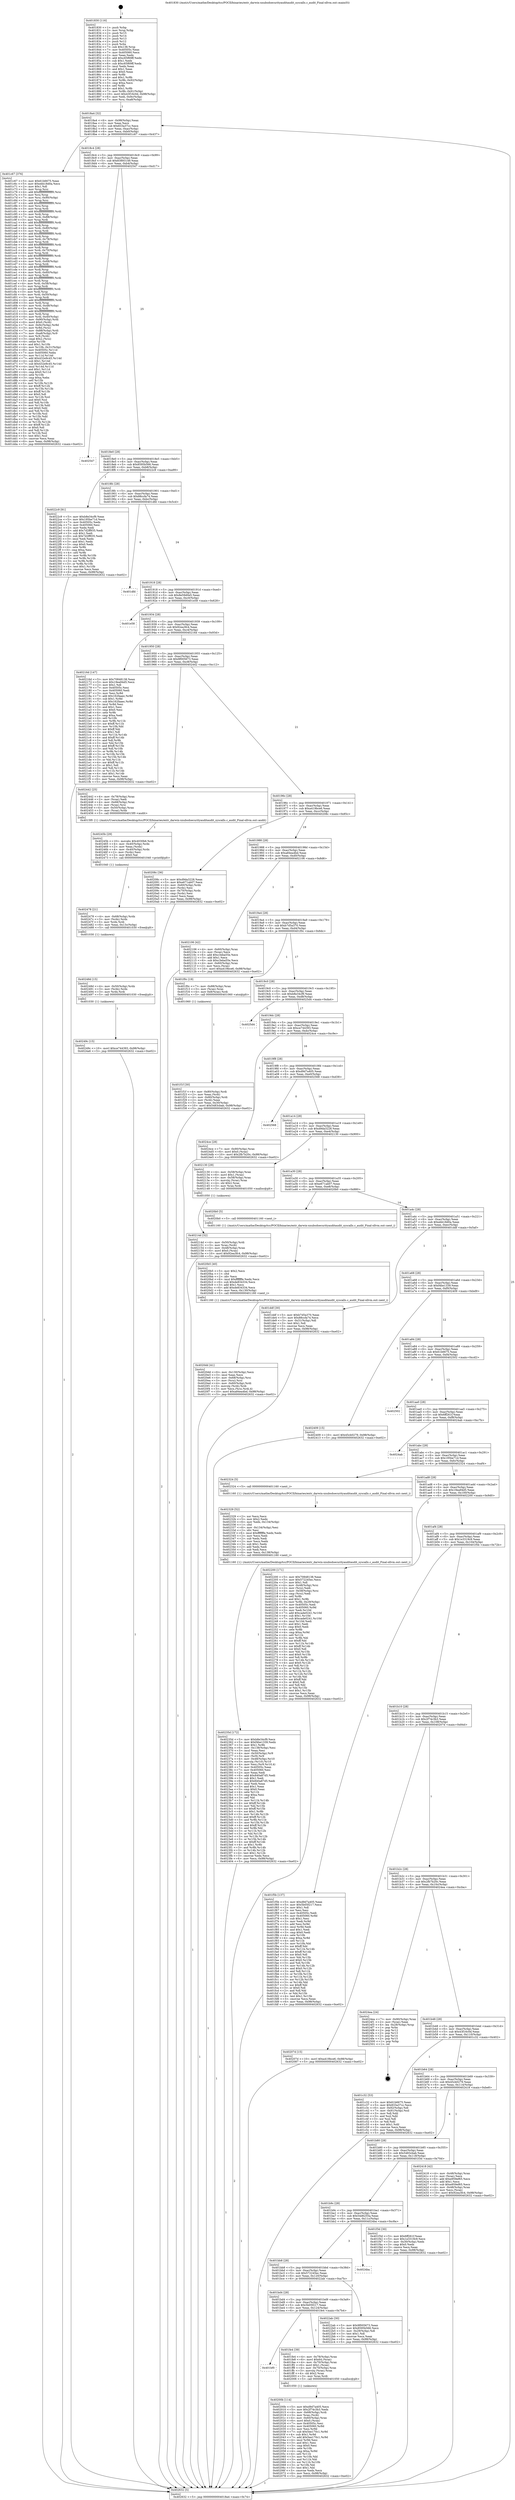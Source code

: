 digraph "0x401830" {
  label = "0x401830 (/mnt/c/Users/mathe/Desktop/tcc/POCII/binaries/extr_darwin-xnubsdsecurityauditaudit_syscalls.c_audit_Final-ollvm.out::main(0))"
  labelloc = "t"
  node[shape=record]

  Entry [label="",width=0.3,height=0.3,shape=circle,fillcolor=black,style=filled]
  "0x4018a4" [label="{
     0x4018a4 [32]\l
     | [instrs]\l
     &nbsp;&nbsp;0x4018a4 \<+6\>: mov -0x98(%rbp),%eax\l
     &nbsp;&nbsp;0x4018aa \<+2\>: mov %eax,%ecx\l
     &nbsp;&nbsp;0x4018ac \<+6\>: sub $0x833a37cc,%ecx\l
     &nbsp;&nbsp;0x4018b2 \<+6\>: mov %eax,-0xac(%rbp)\l
     &nbsp;&nbsp;0x4018b8 \<+6\>: mov %ecx,-0xb0(%rbp)\l
     &nbsp;&nbsp;0x4018be \<+6\>: je 0000000000401c67 \<main+0x437\>\l
  }"]
  "0x401c67" [label="{
     0x401c67 [376]\l
     | [instrs]\l
     &nbsp;&nbsp;0x401c67 \<+5\>: mov $0x61b6675,%eax\l
     &nbsp;&nbsp;0x401c6c \<+5\>: mov $0xebb18d0a,%ecx\l
     &nbsp;&nbsp;0x401c71 \<+2\>: mov $0x1,%dl\l
     &nbsp;&nbsp;0x401c73 \<+3\>: mov %rsp,%rsi\l
     &nbsp;&nbsp;0x401c76 \<+4\>: add $0xfffffffffffffff0,%rsi\l
     &nbsp;&nbsp;0x401c7a \<+3\>: mov %rsi,%rsp\l
     &nbsp;&nbsp;0x401c7d \<+7\>: mov %rsi,-0x90(%rbp)\l
     &nbsp;&nbsp;0x401c84 \<+3\>: mov %rsp,%rsi\l
     &nbsp;&nbsp;0x401c87 \<+4\>: add $0xfffffffffffffff0,%rsi\l
     &nbsp;&nbsp;0x401c8b \<+3\>: mov %rsi,%rsp\l
     &nbsp;&nbsp;0x401c8e \<+3\>: mov %rsp,%rdi\l
     &nbsp;&nbsp;0x401c91 \<+4\>: add $0xfffffffffffffff0,%rdi\l
     &nbsp;&nbsp;0x401c95 \<+3\>: mov %rdi,%rsp\l
     &nbsp;&nbsp;0x401c98 \<+7\>: mov %rdi,-0x88(%rbp)\l
     &nbsp;&nbsp;0x401c9f \<+3\>: mov %rsp,%rdi\l
     &nbsp;&nbsp;0x401ca2 \<+4\>: add $0xfffffffffffffff0,%rdi\l
     &nbsp;&nbsp;0x401ca6 \<+3\>: mov %rdi,%rsp\l
     &nbsp;&nbsp;0x401ca9 \<+4\>: mov %rdi,-0x80(%rbp)\l
     &nbsp;&nbsp;0x401cad \<+3\>: mov %rsp,%rdi\l
     &nbsp;&nbsp;0x401cb0 \<+4\>: add $0xfffffffffffffff0,%rdi\l
     &nbsp;&nbsp;0x401cb4 \<+3\>: mov %rdi,%rsp\l
     &nbsp;&nbsp;0x401cb7 \<+4\>: mov %rdi,-0x78(%rbp)\l
     &nbsp;&nbsp;0x401cbb \<+3\>: mov %rsp,%rdi\l
     &nbsp;&nbsp;0x401cbe \<+4\>: add $0xfffffffffffffff0,%rdi\l
     &nbsp;&nbsp;0x401cc2 \<+3\>: mov %rdi,%rsp\l
     &nbsp;&nbsp;0x401cc5 \<+4\>: mov %rdi,-0x70(%rbp)\l
     &nbsp;&nbsp;0x401cc9 \<+3\>: mov %rsp,%rdi\l
     &nbsp;&nbsp;0x401ccc \<+4\>: add $0xfffffffffffffff0,%rdi\l
     &nbsp;&nbsp;0x401cd0 \<+3\>: mov %rdi,%rsp\l
     &nbsp;&nbsp;0x401cd3 \<+4\>: mov %rdi,-0x68(%rbp)\l
     &nbsp;&nbsp;0x401cd7 \<+3\>: mov %rsp,%rdi\l
     &nbsp;&nbsp;0x401cda \<+4\>: add $0xfffffffffffffff0,%rdi\l
     &nbsp;&nbsp;0x401cde \<+3\>: mov %rdi,%rsp\l
     &nbsp;&nbsp;0x401ce1 \<+4\>: mov %rdi,-0x60(%rbp)\l
     &nbsp;&nbsp;0x401ce5 \<+3\>: mov %rsp,%rdi\l
     &nbsp;&nbsp;0x401ce8 \<+4\>: add $0xfffffffffffffff0,%rdi\l
     &nbsp;&nbsp;0x401cec \<+3\>: mov %rdi,%rsp\l
     &nbsp;&nbsp;0x401cef \<+4\>: mov %rdi,-0x58(%rbp)\l
     &nbsp;&nbsp;0x401cf3 \<+3\>: mov %rsp,%rdi\l
     &nbsp;&nbsp;0x401cf6 \<+4\>: add $0xfffffffffffffff0,%rdi\l
     &nbsp;&nbsp;0x401cfa \<+3\>: mov %rdi,%rsp\l
     &nbsp;&nbsp;0x401cfd \<+4\>: mov %rdi,-0x50(%rbp)\l
     &nbsp;&nbsp;0x401d01 \<+3\>: mov %rsp,%rdi\l
     &nbsp;&nbsp;0x401d04 \<+4\>: add $0xfffffffffffffff0,%rdi\l
     &nbsp;&nbsp;0x401d08 \<+3\>: mov %rdi,%rsp\l
     &nbsp;&nbsp;0x401d0b \<+4\>: mov %rdi,-0x48(%rbp)\l
     &nbsp;&nbsp;0x401d0f \<+3\>: mov %rsp,%rdi\l
     &nbsp;&nbsp;0x401d12 \<+4\>: add $0xfffffffffffffff0,%rdi\l
     &nbsp;&nbsp;0x401d16 \<+3\>: mov %rdi,%rsp\l
     &nbsp;&nbsp;0x401d19 \<+4\>: mov %rdi,-0x40(%rbp)\l
     &nbsp;&nbsp;0x401d1d \<+7\>: mov -0x90(%rbp),%rdi\l
     &nbsp;&nbsp;0x401d24 \<+6\>: movl $0x0,(%rdi)\l
     &nbsp;&nbsp;0x401d2a \<+7\>: mov -0x9c(%rbp),%r8d\l
     &nbsp;&nbsp;0x401d31 \<+3\>: mov %r8d,(%rsi)\l
     &nbsp;&nbsp;0x401d34 \<+7\>: mov -0x88(%rbp),%rdi\l
     &nbsp;&nbsp;0x401d3b \<+7\>: mov -0xa8(%rbp),%r9\l
     &nbsp;&nbsp;0x401d42 \<+3\>: mov %r9,(%rdi)\l
     &nbsp;&nbsp;0x401d45 \<+3\>: cmpl $0x2,(%rsi)\l
     &nbsp;&nbsp;0x401d48 \<+4\>: setne %r10b\l
     &nbsp;&nbsp;0x401d4c \<+4\>: and $0x1,%r10b\l
     &nbsp;&nbsp;0x401d50 \<+4\>: mov %r10b,-0x31(%rbp)\l
     &nbsp;&nbsp;0x401d54 \<+8\>: mov 0x40505c,%r11d\l
     &nbsp;&nbsp;0x401d5c \<+7\>: mov 0x405060,%ebx\l
     &nbsp;&nbsp;0x401d63 \<+3\>: mov %r11d,%r14d\l
     &nbsp;&nbsp;0x401d66 \<+7\>: add $0x432e9c45,%r14d\l
     &nbsp;&nbsp;0x401d6d \<+4\>: sub $0x1,%r14d\l
     &nbsp;&nbsp;0x401d71 \<+7\>: sub $0x432e9c45,%r14d\l
     &nbsp;&nbsp;0x401d78 \<+4\>: imul %r14d,%r11d\l
     &nbsp;&nbsp;0x401d7c \<+4\>: and $0x1,%r11d\l
     &nbsp;&nbsp;0x401d80 \<+4\>: cmp $0x0,%r11d\l
     &nbsp;&nbsp;0x401d84 \<+4\>: sete %r10b\l
     &nbsp;&nbsp;0x401d88 \<+3\>: cmp $0xa,%ebx\l
     &nbsp;&nbsp;0x401d8b \<+4\>: setl %r15b\l
     &nbsp;&nbsp;0x401d8f \<+3\>: mov %r10b,%r12b\l
     &nbsp;&nbsp;0x401d92 \<+4\>: xor $0xff,%r12b\l
     &nbsp;&nbsp;0x401d96 \<+3\>: mov %r15b,%r13b\l
     &nbsp;&nbsp;0x401d99 \<+4\>: xor $0xff,%r13b\l
     &nbsp;&nbsp;0x401d9d \<+3\>: xor $0x0,%dl\l
     &nbsp;&nbsp;0x401da0 \<+3\>: mov %r12b,%sil\l
     &nbsp;&nbsp;0x401da3 \<+4\>: and $0x0,%sil\l
     &nbsp;&nbsp;0x401da7 \<+3\>: and %dl,%r10b\l
     &nbsp;&nbsp;0x401daa \<+3\>: mov %r13b,%dil\l
     &nbsp;&nbsp;0x401dad \<+4\>: and $0x0,%dil\l
     &nbsp;&nbsp;0x401db1 \<+3\>: and %dl,%r15b\l
     &nbsp;&nbsp;0x401db4 \<+3\>: or %r10b,%sil\l
     &nbsp;&nbsp;0x401db7 \<+3\>: or %r15b,%dil\l
     &nbsp;&nbsp;0x401dba \<+3\>: xor %dil,%sil\l
     &nbsp;&nbsp;0x401dbd \<+3\>: or %r13b,%r12b\l
     &nbsp;&nbsp;0x401dc0 \<+4\>: xor $0xff,%r12b\l
     &nbsp;&nbsp;0x401dc4 \<+3\>: or $0x0,%dl\l
     &nbsp;&nbsp;0x401dc7 \<+3\>: and %dl,%r12b\l
     &nbsp;&nbsp;0x401dca \<+3\>: or %r12b,%sil\l
     &nbsp;&nbsp;0x401dcd \<+4\>: test $0x1,%sil\l
     &nbsp;&nbsp;0x401dd1 \<+3\>: cmovne %ecx,%eax\l
     &nbsp;&nbsp;0x401dd4 \<+6\>: mov %eax,-0x98(%rbp)\l
     &nbsp;&nbsp;0x401dda \<+5\>: jmp 0000000000402632 \<main+0xe02\>\l
  }"]
  "0x4018c4" [label="{
     0x4018c4 [28]\l
     | [instrs]\l
     &nbsp;&nbsp;0x4018c4 \<+5\>: jmp 00000000004018c9 \<main+0x99\>\l
     &nbsp;&nbsp;0x4018c9 \<+6\>: mov -0xac(%rbp),%eax\l
     &nbsp;&nbsp;0x4018cf \<+5\>: sub $0x83893149,%eax\l
     &nbsp;&nbsp;0x4018d4 \<+6\>: mov %eax,-0xb4(%rbp)\l
     &nbsp;&nbsp;0x4018da \<+6\>: je 0000000000402547 \<main+0xd17\>\l
  }"]
  Exit [label="",width=0.3,height=0.3,shape=circle,fillcolor=black,style=filled,peripheries=2]
  "0x402547" [label="{
     0x402547\l
  }", style=dashed]
  "0x4018e0" [label="{
     0x4018e0 [28]\l
     | [instrs]\l
     &nbsp;&nbsp;0x4018e0 \<+5\>: jmp 00000000004018e5 \<main+0xb5\>\l
     &nbsp;&nbsp;0x4018e5 \<+6\>: mov -0xac(%rbp),%eax\l
     &nbsp;&nbsp;0x4018eb \<+5\>: sub $0x8595b566,%eax\l
     &nbsp;&nbsp;0x4018f0 \<+6\>: mov %eax,-0xb8(%rbp)\l
     &nbsp;&nbsp;0x4018f6 \<+6\>: je 00000000004022c9 \<main+0xa99\>\l
  }"]
  "0x40249c" [label="{
     0x40249c [15]\l
     | [instrs]\l
     &nbsp;&nbsp;0x40249c \<+10\>: movl $0xce744393,-0x98(%rbp)\l
     &nbsp;&nbsp;0x4024a6 \<+5\>: jmp 0000000000402632 \<main+0xe02\>\l
  }"]
  "0x4022c9" [label="{
     0x4022c9 [91]\l
     | [instrs]\l
     &nbsp;&nbsp;0x4022c9 \<+5\>: mov $0xb8e34cf9,%eax\l
     &nbsp;&nbsp;0x4022ce \<+5\>: mov $0x195be71d,%ecx\l
     &nbsp;&nbsp;0x4022d3 \<+7\>: mov 0x40505c,%edx\l
     &nbsp;&nbsp;0x4022da \<+7\>: mov 0x405060,%esi\l
     &nbsp;&nbsp;0x4022e1 \<+2\>: mov %edx,%edi\l
     &nbsp;&nbsp;0x4022e3 \<+6\>: add $0x7d2ff935,%edi\l
     &nbsp;&nbsp;0x4022e9 \<+3\>: sub $0x1,%edi\l
     &nbsp;&nbsp;0x4022ec \<+6\>: sub $0x7d2ff935,%edi\l
     &nbsp;&nbsp;0x4022f2 \<+3\>: imul %edi,%edx\l
     &nbsp;&nbsp;0x4022f5 \<+3\>: and $0x1,%edx\l
     &nbsp;&nbsp;0x4022f8 \<+3\>: cmp $0x0,%edx\l
     &nbsp;&nbsp;0x4022fb \<+4\>: sete %r8b\l
     &nbsp;&nbsp;0x4022ff \<+3\>: cmp $0xa,%esi\l
     &nbsp;&nbsp;0x402302 \<+4\>: setl %r9b\l
     &nbsp;&nbsp;0x402306 \<+3\>: mov %r8b,%r10b\l
     &nbsp;&nbsp;0x402309 \<+3\>: and %r9b,%r10b\l
     &nbsp;&nbsp;0x40230c \<+3\>: xor %r9b,%r8b\l
     &nbsp;&nbsp;0x40230f \<+3\>: or %r8b,%r10b\l
     &nbsp;&nbsp;0x402312 \<+4\>: test $0x1,%r10b\l
     &nbsp;&nbsp;0x402316 \<+3\>: cmovne %ecx,%eax\l
     &nbsp;&nbsp;0x402319 \<+6\>: mov %eax,-0x98(%rbp)\l
     &nbsp;&nbsp;0x40231f \<+5\>: jmp 0000000000402632 \<main+0xe02\>\l
  }"]
  "0x4018fc" [label="{
     0x4018fc [28]\l
     | [instrs]\l
     &nbsp;&nbsp;0x4018fc \<+5\>: jmp 0000000000401901 \<main+0xd1\>\l
     &nbsp;&nbsp;0x401901 \<+6\>: mov -0xac(%rbp),%eax\l
     &nbsp;&nbsp;0x401907 \<+5\>: sub $0x88ccfa74,%eax\l
     &nbsp;&nbsp;0x40190c \<+6\>: mov %eax,-0xbc(%rbp)\l
     &nbsp;&nbsp;0x401912 \<+6\>: je 0000000000401dfd \<main+0x5cd\>\l
  }"]
  "0x40248d" [label="{
     0x40248d [15]\l
     | [instrs]\l
     &nbsp;&nbsp;0x40248d \<+4\>: mov -0x50(%rbp),%rdx\l
     &nbsp;&nbsp;0x402491 \<+3\>: mov (%rdx),%rdx\l
     &nbsp;&nbsp;0x402494 \<+3\>: mov %rdx,%rdi\l
     &nbsp;&nbsp;0x402497 \<+5\>: call 0000000000401030 \<free@plt\>\l
     | [calls]\l
     &nbsp;&nbsp;0x401030 \{1\} (unknown)\l
  }"]
  "0x401dfd" [label="{
     0x401dfd\l
  }", style=dashed]
  "0x401918" [label="{
     0x401918 [28]\l
     | [instrs]\l
     &nbsp;&nbsp;0x401918 \<+5\>: jmp 000000000040191d \<main+0xed\>\l
     &nbsp;&nbsp;0x40191d \<+6\>: mov -0xac(%rbp),%eax\l
     &nbsp;&nbsp;0x401923 \<+5\>: sub $0x8e59d0e5,%eax\l
     &nbsp;&nbsp;0x401928 \<+6\>: mov %eax,-0xc0(%rbp)\l
     &nbsp;&nbsp;0x40192e \<+6\>: je 0000000000401e58 \<main+0x628\>\l
  }"]
  "0x402478" [label="{
     0x402478 [21]\l
     | [instrs]\l
     &nbsp;&nbsp;0x402478 \<+4\>: mov -0x68(%rbp),%rdx\l
     &nbsp;&nbsp;0x40247c \<+3\>: mov (%rdx),%rdx\l
     &nbsp;&nbsp;0x40247f \<+3\>: mov %rdx,%rdi\l
     &nbsp;&nbsp;0x402482 \<+6\>: mov %eax,-0x13c(%rbp)\l
     &nbsp;&nbsp;0x402488 \<+5\>: call 0000000000401030 \<free@plt\>\l
     | [calls]\l
     &nbsp;&nbsp;0x401030 \{1\} (unknown)\l
  }"]
  "0x401e58" [label="{
     0x401e58\l
  }", style=dashed]
  "0x401934" [label="{
     0x401934 [28]\l
     | [instrs]\l
     &nbsp;&nbsp;0x401934 \<+5\>: jmp 0000000000401939 \<main+0x109\>\l
     &nbsp;&nbsp;0x401939 \<+6\>: mov -0xac(%rbp),%eax\l
     &nbsp;&nbsp;0x40193f \<+5\>: sub $0x92ea3fc4,%eax\l
     &nbsp;&nbsp;0x401944 \<+6\>: mov %eax,-0xc4(%rbp)\l
     &nbsp;&nbsp;0x40194a \<+6\>: je 000000000040216d \<main+0x93d\>\l
  }"]
  "0x40245b" [label="{
     0x40245b [29]\l
     | [instrs]\l
     &nbsp;&nbsp;0x40245b \<+10\>: movabs $0x4030b6,%rdi\l
     &nbsp;&nbsp;0x402465 \<+4\>: mov -0x40(%rbp),%rdx\l
     &nbsp;&nbsp;0x402469 \<+2\>: mov %eax,(%rdx)\l
     &nbsp;&nbsp;0x40246b \<+4\>: mov -0x40(%rbp),%rdx\l
     &nbsp;&nbsp;0x40246f \<+2\>: mov (%rdx),%esi\l
     &nbsp;&nbsp;0x402471 \<+2\>: mov $0x0,%al\l
     &nbsp;&nbsp;0x402473 \<+5\>: call 0000000000401040 \<printf@plt\>\l
     | [calls]\l
     &nbsp;&nbsp;0x401040 \{1\} (unknown)\l
  }"]
  "0x40216d" [label="{
     0x40216d [147]\l
     | [instrs]\l
     &nbsp;&nbsp;0x40216d \<+5\>: mov $0x70848138,%eax\l
     &nbsp;&nbsp;0x402172 \<+5\>: mov $0x19ea94d5,%ecx\l
     &nbsp;&nbsp;0x402177 \<+2\>: mov $0x1,%dl\l
     &nbsp;&nbsp;0x402179 \<+7\>: mov 0x40505c,%esi\l
     &nbsp;&nbsp;0x402180 \<+7\>: mov 0x405060,%edi\l
     &nbsp;&nbsp;0x402187 \<+3\>: mov %esi,%r8d\l
     &nbsp;&nbsp;0x40218a \<+7\>: add $0x162faaec,%r8d\l
     &nbsp;&nbsp;0x402191 \<+4\>: sub $0x1,%r8d\l
     &nbsp;&nbsp;0x402195 \<+7\>: sub $0x162faaec,%r8d\l
     &nbsp;&nbsp;0x40219c \<+4\>: imul %r8d,%esi\l
     &nbsp;&nbsp;0x4021a0 \<+3\>: and $0x1,%esi\l
     &nbsp;&nbsp;0x4021a3 \<+3\>: cmp $0x0,%esi\l
     &nbsp;&nbsp;0x4021a6 \<+4\>: sete %r9b\l
     &nbsp;&nbsp;0x4021aa \<+3\>: cmp $0xa,%edi\l
     &nbsp;&nbsp;0x4021ad \<+4\>: setl %r10b\l
     &nbsp;&nbsp;0x4021b1 \<+3\>: mov %r9b,%r11b\l
     &nbsp;&nbsp;0x4021b4 \<+4\>: xor $0xff,%r11b\l
     &nbsp;&nbsp;0x4021b8 \<+3\>: mov %r10b,%bl\l
     &nbsp;&nbsp;0x4021bb \<+3\>: xor $0xff,%bl\l
     &nbsp;&nbsp;0x4021be \<+3\>: xor $0x1,%dl\l
     &nbsp;&nbsp;0x4021c1 \<+3\>: mov %r11b,%r14b\l
     &nbsp;&nbsp;0x4021c4 \<+4\>: and $0xff,%r14b\l
     &nbsp;&nbsp;0x4021c8 \<+3\>: and %dl,%r9b\l
     &nbsp;&nbsp;0x4021cb \<+3\>: mov %bl,%r15b\l
     &nbsp;&nbsp;0x4021ce \<+4\>: and $0xff,%r15b\l
     &nbsp;&nbsp;0x4021d2 \<+3\>: and %dl,%r10b\l
     &nbsp;&nbsp;0x4021d5 \<+3\>: or %r9b,%r14b\l
     &nbsp;&nbsp;0x4021d8 \<+3\>: or %r10b,%r15b\l
     &nbsp;&nbsp;0x4021db \<+3\>: xor %r15b,%r14b\l
     &nbsp;&nbsp;0x4021de \<+3\>: or %bl,%r11b\l
     &nbsp;&nbsp;0x4021e1 \<+4\>: xor $0xff,%r11b\l
     &nbsp;&nbsp;0x4021e5 \<+3\>: or $0x1,%dl\l
     &nbsp;&nbsp;0x4021e8 \<+3\>: and %dl,%r11b\l
     &nbsp;&nbsp;0x4021eb \<+3\>: or %r11b,%r14b\l
     &nbsp;&nbsp;0x4021ee \<+4\>: test $0x1,%r14b\l
     &nbsp;&nbsp;0x4021f2 \<+3\>: cmovne %ecx,%eax\l
     &nbsp;&nbsp;0x4021f5 \<+6\>: mov %eax,-0x98(%rbp)\l
     &nbsp;&nbsp;0x4021fb \<+5\>: jmp 0000000000402632 \<main+0xe02\>\l
  }"]
  "0x401950" [label="{
     0x401950 [28]\l
     | [instrs]\l
     &nbsp;&nbsp;0x401950 \<+5\>: jmp 0000000000401955 \<main+0x125\>\l
     &nbsp;&nbsp;0x401955 \<+6\>: mov -0xac(%rbp),%eax\l
     &nbsp;&nbsp;0x40195b \<+5\>: sub $0x9f005673,%eax\l
     &nbsp;&nbsp;0x401960 \<+6\>: mov %eax,-0xc8(%rbp)\l
     &nbsp;&nbsp;0x401966 \<+6\>: je 0000000000402442 \<main+0xc12\>\l
  }"]
  "0x40235d" [label="{
     0x40235d [172]\l
     | [instrs]\l
     &nbsp;&nbsp;0x40235d \<+5\>: mov $0xb8e34cf9,%ecx\l
     &nbsp;&nbsp;0x402362 \<+5\>: mov $0xf4be1339,%edx\l
     &nbsp;&nbsp;0x402367 \<+3\>: mov $0x1,%r8b\l
     &nbsp;&nbsp;0x40236a \<+6\>: mov -0x138(%rbp),%esi\l
     &nbsp;&nbsp;0x402370 \<+3\>: imul %eax,%esi\l
     &nbsp;&nbsp;0x402373 \<+4\>: mov -0x50(%rbp),%r9\l
     &nbsp;&nbsp;0x402377 \<+3\>: mov (%r9),%r9\l
     &nbsp;&nbsp;0x40237a \<+4\>: mov -0x48(%rbp),%r10\l
     &nbsp;&nbsp;0x40237e \<+3\>: movslq (%r10),%r10\l
     &nbsp;&nbsp;0x402381 \<+4\>: mov %esi,(%r9,%r10,4)\l
     &nbsp;&nbsp;0x402385 \<+7\>: mov 0x40505c,%eax\l
     &nbsp;&nbsp;0x40238c \<+7\>: mov 0x405060,%esi\l
     &nbsp;&nbsp;0x402393 \<+2\>: mov %eax,%edi\l
     &nbsp;&nbsp;0x402395 \<+6\>: add $0x840a87d5,%edi\l
     &nbsp;&nbsp;0x40239b \<+3\>: sub $0x1,%edi\l
     &nbsp;&nbsp;0x40239e \<+6\>: sub $0x840a87d5,%edi\l
     &nbsp;&nbsp;0x4023a4 \<+3\>: imul %edi,%eax\l
     &nbsp;&nbsp;0x4023a7 \<+3\>: and $0x1,%eax\l
     &nbsp;&nbsp;0x4023aa \<+3\>: cmp $0x0,%eax\l
     &nbsp;&nbsp;0x4023ad \<+4\>: sete %r11b\l
     &nbsp;&nbsp;0x4023b1 \<+3\>: cmp $0xa,%esi\l
     &nbsp;&nbsp;0x4023b4 \<+3\>: setl %bl\l
     &nbsp;&nbsp;0x4023b7 \<+3\>: mov %r11b,%r14b\l
     &nbsp;&nbsp;0x4023ba \<+4\>: xor $0xff,%r14b\l
     &nbsp;&nbsp;0x4023be \<+3\>: mov %bl,%r15b\l
     &nbsp;&nbsp;0x4023c1 \<+4\>: xor $0xff,%r15b\l
     &nbsp;&nbsp;0x4023c5 \<+4\>: xor $0x1,%r8b\l
     &nbsp;&nbsp;0x4023c9 \<+3\>: mov %r14b,%r12b\l
     &nbsp;&nbsp;0x4023cc \<+4\>: and $0xff,%r12b\l
     &nbsp;&nbsp;0x4023d0 \<+3\>: and %r8b,%r11b\l
     &nbsp;&nbsp;0x4023d3 \<+3\>: mov %r15b,%r13b\l
     &nbsp;&nbsp;0x4023d6 \<+4\>: and $0xff,%r13b\l
     &nbsp;&nbsp;0x4023da \<+3\>: and %r8b,%bl\l
     &nbsp;&nbsp;0x4023dd \<+3\>: or %r11b,%r12b\l
     &nbsp;&nbsp;0x4023e0 \<+3\>: or %bl,%r13b\l
     &nbsp;&nbsp;0x4023e3 \<+3\>: xor %r13b,%r12b\l
     &nbsp;&nbsp;0x4023e6 \<+3\>: or %r15b,%r14b\l
     &nbsp;&nbsp;0x4023e9 \<+4\>: xor $0xff,%r14b\l
     &nbsp;&nbsp;0x4023ed \<+4\>: or $0x1,%r8b\l
     &nbsp;&nbsp;0x4023f1 \<+3\>: and %r8b,%r14b\l
     &nbsp;&nbsp;0x4023f4 \<+3\>: or %r14b,%r12b\l
     &nbsp;&nbsp;0x4023f7 \<+4\>: test $0x1,%r12b\l
     &nbsp;&nbsp;0x4023fb \<+3\>: cmovne %edx,%ecx\l
     &nbsp;&nbsp;0x4023fe \<+6\>: mov %ecx,-0x98(%rbp)\l
     &nbsp;&nbsp;0x402404 \<+5\>: jmp 0000000000402632 \<main+0xe02\>\l
  }"]
  "0x402442" [label="{
     0x402442 [25]\l
     | [instrs]\l
     &nbsp;&nbsp;0x402442 \<+4\>: mov -0x78(%rbp),%rax\l
     &nbsp;&nbsp;0x402446 \<+2\>: mov (%rax),%edi\l
     &nbsp;&nbsp;0x402448 \<+4\>: mov -0x68(%rbp),%rax\l
     &nbsp;&nbsp;0x40244c \<+3\>: mov (%rax),%rsi\l
     &nbsp;&nbsp;0x40244f \<+4\>: mov -0x50(%rbp),%rax\l
     &nbsp;&nbsp;0x402453 \<+3\>: mov (%rax),%rdx\l
     &nbsp;&nbsp;0x402456 \<+5\>: call 00000000004015f0 \<audit\>\l
     | [calls]\l
     &nbsp;&nbsp;0x4015f0 \{1\} (/mnt/c/Users/mathe/Desktop/tcc/POCII/binaries/extr_darwin-xnubsdsecurityauditaudit_syscalls.c_audit_Final-ollvm.out::audit)\l
  }"]
  "0x40196c" [label="{
     0x40196c [28]\l
     | [instrs]\l
     &nbsp;&nbsp;0x40196c \<+5\>: jmp 0000000000401971 \<main+0x141\>\l
     &nbsp;&nbsp;0x401971 \<+6\>: mov -0xac(%rbp),%eax\l
     &nbsp;&nbsp;0x401977 \<+5\>: sub $0xa419bce6,%eax\l
     &nbsp;&nbsp;0x40197c \<+6\>: mov %eax,-0xcc(%rbp)\l
     &nbsp;&nbsp;0x401982 \<+6\>: je 000000000040208c \<main+0x85c\>\l
  }"]
  "0x402329" [label="{
     0x402329 [52]\l
     | [instrs]\l
     &nbsp;&nbsp;0x402329 \<+2\>: xor %ecx,%ecx\l
     &nbsp;&nbsp;0x40232b \<+5\>: mov $0x2,%edx\l
     &nbsp;&nbsp;0x402330 \<+6\>: mov %edx,-0x134(%rbp)\l
     &nbsp;&nbsp;0x402336 \<+1\>: cltd\l
     &nbsp;&nbsp;0x402337 \<+6\>: mov -0x134(%rbp),%esi\l
     &nbsp;&nbsp;0x40233d \<+2\>: idiv %esi\l
     &nbsp;&nbsp;0x40233f \<+6\>: imul $0xfffffffe,%edx,%edx\l
     &nbsp;&nbsp;0x402345 \<+2\>: mov %ecx,%edi\l
     &nbsp;&nbsp;0x402347 \<+2\>: sub %edx,%edi\l
     &nbsp;&nbsp;0x402349 \<+2\>: mov %ecx,%edx\l
     &nbsp;&nbsp;0x40234b \<+3\>: sub $0x1,%edx\l
     &nbsp;&nbsp;0x40234e \<+2\>: add %edx,%edi\l
     &nbsp;&nbsp;0x402350 \<+2\>: sub %edi,%ecx\l
     &nbsp;&nbsp;0x402352 \<+6\>: mov %ecx,-0x138(%rbp)\l
     &nbsp;&nbsp;0x402358 \<+5\>: call 0000000000401160 \<next_i\>\l
     | [calls]\l
     &nbsp;&nbsp;0x401160 \{1\} (/mnt/c/Users/mathe/Desktop/tcc/POCII/binaries/extr_darwin-xnubsdsecurityauditaudit_syscalls.c_audit_Final-ollvm.out::next_i)\l
  }"]
  "0x40208c" [label="{
     0x40208c [36]\l
     | [instrs]\l
     &nbsp;&nbsp;0x40208c \<+5\>: mov $0xd9da3228,%eax\l
     &nbsp;&nbsp;0x402091 \<+5\>: mov $0xe671ab07,%ecx\l
     &nbsp;&nbsp;0x402096 \<+4\>: mov -0x60(%rbp),%rdx\l
     &nbsp;&nbsp;0x40209a \<+2\>: mov (%rdx),%esi\l
     &nbsp;&nbsp;0x40209c \<+4\>: mov -0x70(%rbp),%rdx\l
     &nbsp;&nbsp;0x4020a0 \<+2\>: cmp (%rdx),%esi\l
     &nbsp;&nbsp;0x4020a2 \<+3\>: cmovl %ecx,%eax\l
     &nbsp;&nbsp;0x4020a5 \<+6\>: mov %eax,-0x98(%rbp)\l
     &nbsp;&nbsp;0x4020ab \<+5\>: jmp 0000000000402632 \<main+0xe02\>\l
  }"]
  "0x401988" [label="{
     0x401988 [28]\l
     | [instrs]\l
     &nbsp;&nbsp;0x401988 \<+5\>: jmp 000000000040198d \<main+0x15d\>\l
     &nbsp;&nbsp;0x40198d \<+6\>: mov -0xac(%rbp),%eax\l
     &nbsp;&nbsp;0x401993 \<+5\>: sub $0xa84ea4bd,%eax\l
     &nbsp;&nbsp;0x401998 \<+6\>: mov %eax,-0xd0(%rbp)\l
     &nbsp;&nbsp;0x40199e \<+6\>: je 0000000000402106 \<main+0x8d6\>\l
  }"]
  "0x40214d" [label="{
     0x40214d [32]\l
     | [instrs]\l
     &nbsp;&nbsp;0x40214d \<+4\>: mov -0x50(%rbp),%rdi\l
     &nbsp;&nbsp;0x402151 \<+3\>: mov %rax,(%rdi)\l
     &nbsp;&nbsp;0x402154 \<+4\>: mov -0x48(%rbp),%rax\l
     &nbsp;&nbsp;0x402158 \<+6\>: movl $0x0,(%rax)\l
     &nbsp;&nbsp;0x40215e \<+10\>: movl $0x92ea3fc4,-0x98(%rbp)\l
     &nbsp;&nbsp;0x402168 \<+5\>: jmp 0000000000402632 \<main+0xe02\>\l
  }"]
  "0x402106" [label="{
     0x402106 [42]\l
     | [instrs]\l
     &nbsp;&nbsp;0x402106 \<+4\>: mov -0x60(%rbp),%rax\l
     &nbsp;&nbsp;0x40210a \<+2\>: mov (%rax),%ecx\l
     &nbsp;&nbsp;0x40210c \<+6\>: add $0xc3eba55e,%ecx\l
     &nbsp;&nbsp;0x402112 \<+3\>: add $0x1,%ecx\l
     &nbsp;&nbsp;0x402115 \<+6\>: sub $0xc3eba55e,%ecx\l
     &nbsp;&nbsp;0x40211b \<+4\>: mov -0x60(%rbp),%rax\l
     &nbsp;&nbsp;0x40211f \<+2\>: mov %ecx,(%rax)\l
     &nbsp;&nbsp;0x402121 \<+10\>: movl $0xa419bce6,-0x98(%rbp)\l
     &nbsp;&nbsp;0x40212b \<+5\>: jmp 0000000000402632 \<main+0xe02\>\l
  }"]
  "0x4019a4" [label="{
     0x4019a4 [28]\l
     | [instrs]\l
     &nbsp;&nbsp;0x4019a4 \<+5\>: jmp 00000000004019a9 \<main+0x179\>\l
     &nbsp;&nbsp;0x4019a9 \<+6\>: mov -0xac(%rbp),%eax\l
     &nbsp;&nbsp;0x4019af \<+5\>: sub $0xb7d5a370,%eax\l
     &nbsp;&nbsp;0x4019b4 \<+6\>: mov %eax,-0xd4(%rbp)\l
     &nbsp;&nbsp;0x4019ba \<+6\>: je 0000000000401f0c \<main+0x6dc\>\l
  }"]
  "0x4020dd" [label="{
     0x4020dd [41]\l
     | [instrs]\l
     &nbsp;&nbsp;0x4020dd \<+6\>: mov -0x130(%rbp),%ecx\l
     &nbsp;&nbsp;0x4020e3 \<+3\>: imul %eax,%ecx\l
     &nbsp;&nbsp;0x4020e6 \<+4\>: mov -0x68(%rbp),%rsi\l
     &nbsp;&nbsp;0x4020ea \<+3\>: mov (%rsi),%rsi\l
     &nbsp;&nbsp;0x4020ed \<+4\>: mov -0x60(%rbp),%rdi\l
     &nbsp;&nbsp;0x4020f1 \<+3\>: movslq (%rdi),%rdi\l
     &nbsp;&nbsp;0x4020f4 \<+3\>: mov %ecx,(%rsi,%rdi,4)\l
     &nbsp;&nbsp;0x4020f7 \<+10\>: movl $0xa84ea4bd,-0x98(%rbp)\l
     &nbsp;&nbsp;0x402101 \<+5\>: jmp 0000000000402632 \<main+0xe02\>\l
  }"]
  "0x401f0c" [label="{
     0x401f0c [19]\l
     | [instrs]\l
     &nbsp;&nbsp;0x401f0c \<+7\>: mov -0x88(%rbp),%rax\l
     &nbsp;&nbsp;0x401f13 \<+3\>: mov (%rax),%rax\l
     &nbsp;&nbsp;0x401f16 \<+4\>: mov 0x8(%rax),%rdi\l
     &nbsp;&nbsp;0x401f1a \<+5\>: call 0000000000401060 \<atoi@plt\>\l
     | [calls]\l
     &nbsp;&nbsp;0x401060 \{1\} (unknown)\l
  }"]
  "0x4019c0" [label="{
     0x4019c0 [28]\l
     | [instrs]\l
     &nbsp;&nbsp;0x4019c0 \<+5\>: jmp 00000000004019c5 \<main+0x195\>\l
     &nbsp;&nbsp;0x4019c5 \<+6\>: mov -0xac(%rbp),%eax\l
     &nbsp;&nbsp;0x4019cb \<+5\>: sub $0xb8e34cf9,%eax\l
     &nbsp;&nbsp;0x4019d0 \<+6\>: mov %eax,-0xd8(%rbp)\l
     &nbsp;&nbsp;0x4019d6 \<+6\>: je 00000000004025d4 \<main+0xda4\>\l
  }"]
  "0x4020b5" [label="{
     0x4020b5 [40]\l
     | [instrs]\l
     &nbsp;&nbsp;0x4020b5 \<+5\>: mov $0x2,%ecx\l
     &nbsp;&nbsp;0x4020ba \<+1\>: cltd\l
     &nbsp;&nbsp;0x4020bb \<+2\>: idiv %ecx\l
     &nbsp;&nbsp;0x4020bd \<+6\>: imul $0xfffffffe,%edx,%ecx\l
     &nbsp;&nbsp;0x4020c3 \<+6\>: sub $0xde834334,%ecx\l
     &nbsp;&nbsp;0x4020c9 \<+3\>: add $0x1,%ecx\l
     &nbsp;&nbsp;0x4020cc \<+6\>: add $0xde834334,%ecx\l
     &nbsp;&nbsp;0x4020d2 \<+6\>: mov %ecx,-0x130(%rbp)\l
     &nbsp;&nbsp;0x4020d8 \<+5\>: call 0000000000401160 \<next_i\>\l
     | [calls]\l
     &nbsp;&nbsp;0x401160 \{1\} (/mnt/c/Users/mathe/Desktop/tcc/POCII/binaries/extr_darwin-xnubsdsecurityauditaudit_syscalls.c_audit_Final-ollvm.out::next_i)\l
  }"]
  "0x4025d4" [label="{
     0x4025d4\l
  }", style=dashed]
  "0x4019dc" [label="{
     0x4019dc [28]\l
     | [instrs]\l
     &nbsp;&nbsp;0x4019dc \<+5\>: jmp 00000000004019e1 \<main+0x1b1\>\l
     &nbsp;&nbsp;0x4019e1 \<+6\>: mov -0xac(%rbp),%eax\l
     &nbsp;&nbsp;0x4019e7 \<+5\>: sub $0xce744393,%eax\l
     &nbsp;&nbsp;0x4019ec \<+6\>: mov %eax,-0xdc(%rbp)\l
     &nbsp;&nbsp;0x4019f2 \<+6\>: je 00000000004024ce \<main+0xc9e\>\l
  }"]
  "0x40200b" [label="{
     0x40200b [114]\l
     | [instrs]\l
     &nbsp;&nbsp;0x40200b \<+5\>: mov $0xd9d7a405,%ecx\l
     &nbsp;&nbsp;0x402010 \<+5\>: mov $0x2f74c3b3,%edx\l
     &nbsp;&nbsp;0x402015 \<+4\>: mov -0x68(%rbp),%rdi\l
     &nbsp;&nbsp;0x402019 \<+3\>: mov %rax,(%rdi)\l
     &nbsp;&nbsp;0x40201c \<+4\>: mov -0x60(%rbp),%rax\l
     &nbsp;&nbsp;0x402020 \<+6\>: movl $0x0,(%rax)\l
     &nbsp;&nbsp;0x402026 \<+7\>: mov 0x40505c,%esi\l
     &nbsp;&nbsp;0x40202d \<+8\>: mov 0x405060,%r8d\l
     &nbsp;&nbsp;0x402035 \<+3\>: mov %esi,%r9d\l
     &nbsp;&nbsp;0x402038 \<+7\>: sub $0x5ee170c1,%r9d\l
     &nbsp;&nbsp;0x40203f \<+4\>: sub $0x1,%r9d\l
     &nbsp;&nbsp;0x402043 \<+7\>: add $0x5ee170c1,%r9d\l
     &nbsp;&nbsp;0x40204a \<+4\>: imul %r9d,%esi\l
     &nbsp;&nbsp;0x40204e \<+3\>: and $0x1,%esi\l
     &nbsp;&nbsp;0x402051 \<+3\>: cmp $0x0,%esi\l
     &nbsp;&nbsp;0x402054 \<+4\>: sete %r10b\l
     &nbsp;&nbsp;0x402058 \<+4\>: cmp $0xa,%r8d\l
     &nbsp;&nbsp;0x40205c \<+4\>: setl %r11b\l
     &nbsp;&nbsp;0x402060 \<+3\>: mov %r10b,%bl\l
     &nbsp;&nbsp;0x402063 \<+3\>: and %r11b,%bl\l
     &nbsp;&nbsp;0x402066 \<+3\>: xor %r11b,%r10b\l
     &nbsp;&nbsp;0x402069 \<+3\>: or %r10b,%bl\l
     &nbsp;&nbsp;0x40206c \<+3\>: test $0x1,%bl\l
     &nbsp;&nbsp;0x40206f \<+3\>: cmovne %edx,%ecx\l
     &nbsp;&nbsp;0x402072 \<+6\>: mov %ecx,-0x98(%rbp)\l
     &nbsp;&nbsp;0x402078 \<+5\>: jmp 0000000000402632 \<main+0xe02\>\l
  }"]
  "0x4024ce" [label="{
     0x4024ce [28]\l
     | [instrs]\l
     &nbsp;&nbsp;0x4024ce \<+7\>: mov -0x90(%rbp),%rax\l
     &nbsp;&nbsp;0x4024d5 \<+6\>: movl $0x0,(%rax)\l
     &nbsp;&nbsp;0x4024db \<+10\>: movl $0x2fb7b20c,-0x98(%rbp)\l
     &nbsp;&nbsp;0x4024e5 \<+5\>: jmp 0000000000402632 \<main+0xe02\>\l
  }"]
  "0x4019f8" [label="{
     0x4019f8 [28]\l
     | [instrs]\l
     &nbsp;&nbsp;0x4019f8 \<+5\>: jmp 00000000004019fd \<main+0x1cd\>\l
     &nbsp;&nbsp;0x4019fd \<+6\>: mov -0xac(%rbp),%eax\l
     &nbsp;&nbsp;0x401a03 \<+5\>: sub $0xd9d7a405,%eax\l
     &nbsp;&nbsp;0x401a08 \<+6\>: mov %eax,-0xe0(%rbp)\l
     &nbsp;&nbsp;0x401a0e \<+6\>: je 0000000000402568 \<main+0xd38\>\l
  }"]
  "0x401bf0" [label="{
     0x401bf0\l
  }", style=dashed]
  "0x402568" [label="{
     0x402568\l
  }", style=dashed]
  "0x401a14" [label="{
     0x401a14 [28]\l
     | [instrs]\l
     &nbsp;&nbsp;0x401a14 \<+5\>: jmp 0000000000401a19 \<main+0x1e9\>\l
     &nbsp;&nbsp;0x401a19 \<+6\>: mov -0xac(%rbp),%eax\l
     &nbsp;&nbsp;0x401a1f \<+5\>: sub $0xd9da3228,%eax\l
     &nbsp;&nbsp;0x401a24 \<+6\>: mov %eax,-0xe4(%rbp)\l
     &nbsp;&nbsp;0x401a2a \<+6\>: je 0000000000402130 \<main+0x900\>\l
  }"]
  "0x401fe4" [label="{
     0x401fe4 [39]\l
     | [instrs]\l
     &nbsp;&nbsp;0x401fe4 \<+4\>: mov -0x78(%rbp),%rax\l
     &nbsp;&nbsp;0x401fe8 \<+6\>: movl $0x64,(%rax)\l
     &nbsp;&nbsp;0x401fee \<+4\>: mov -0x70(%rbp),%rax\l
     &nbsp;&nbsp;0x401ff2 \<+6\>: movl $0x1,(%rax)\l
     &nbsp;&nbsp;0x401ff8 \<+4\>: mov -0x70(%rbp),%rax\l
     &nbsp;&nbsp;0x401ffc \<+3\>: movslq (%rax),%rax\l
     &nbsp;&nbsp;0x401fff \<+4\>: shl $0x2,%rax\l
     &nbsp;&nbsp;0x402003 \<+3\>: mov %rax,%rdi\l
     &nbsp;&nbsp;0x402006 \<+5\>: call 0000000000401050 \<malloc@plt\>\l
     | [calls]\l
     &nbsp;&nbsp;0x401050 \{1\} (unknown)\l
  }"]
  "0x402130" [label="{
     0x402130 [29]\l
     | [instrs]\l
     &nbsp;&nbsp;0x402130 \<+4\>: mov -0x58(%rbp),%rax\l
     &nbsp;&nbsp;0x402134 \<+6\>: movl $0x1,(%rax)\l
     &nbsp;&nbsp;0x40213a \<+4\>: mov -0x58(%rbp),%rax\l
     &nbsp;&nbsp;0x40213e \<+3\>: movslq (%rax),%rax\l
     &nbsp;&nbsp;0x402141 \<+4\>: shl $0x2,%rax\l
     &nbsp;&nbsp;0x402145 \<+3\>: mov %rax,%rdi\l
     &nbsp;&nbsp;0x402148 \<+5\>: call 0000000000401050 \<malloc@plt\>\l
     | [calls]\l
     &nbsp;&nbsp;0x401050 \{1\} (unknown)\l
  }"]
  "0x401a30" [label="{
     0x401a30 [28]\l
     | [instrs]\l
     &nbsp;&nbsp;0x401a30 \<+5\>: jmp 0000000000401a35 \<main+0x205\>\l
     &nbsp;&nbsp;0x401a35 \<+6\>: mov -0xac(%rbp),%eax\l
     &nbsp;&nbsp;0x401a3b \<+5\>: sub $0xe671ab07,%eax\l
     &nbsp;&nbsp;0x401a40 \<+6\>: mov %eax,-0xe8(%rbp)\l
     &nbsp;&nbsp;0x401a46 \<+6\>: je 00000000004020b0 \<main+0x880\>\l
  }"]
  "0x401bd4" [label="{
     0x401bd4 [28]\l
     | [instrs]\l
     &nbsp;&nbsp;0x401bd4 \<+5\>: jmp 0000000000401bd9 \<main+0x3a9\>\l
     &nbsp;&nbsp;0x401bd9 \<+6\>: mov -0xac(%rbp),%eax\l
     &nbsp;&nbsp;0x401bdf \<+5\>: sub $0x5b05f217,%eax\l
     &nbsp;&nbsp;0x401be4 \<+6\>: mov %eax,-0x124(%rbp)\l
     &nbsp;&nbsp;0x401bea \<+6\>: je 0000000000401fe4 \<main+0x7b4\>\l
  }"]
  "0x4020b0" [label="{
     0x4020b0 [5]\l
     | [instrs]\l
     &nbsp;&nbsp;0x4020b0 \<+5\>: call 0000000000401160 \<next_i\>\l
     | [calls]\l
     &nbsp;&nbsp;0x401160 \{1\} (/mnt/c/Users/mathe/Desktop/tcc/POCII/binaries/extr_darwin-xnubsdsecurityauditaudit_syscalls.c_audit_Final-ollvm.out::next_i)\l
  }"]
  "0x401a4c" [label="{
     0x401a4c [28]\l
     | [instrs]\l
     &nbsp;&nbsp;0x401a4c \<+5\>: jmp 0000000000401a51 \<main+0x221\>\l
     &nbsp;&nbsp;0x401a51 \<+6\>: mov -0xac(%rbp),%eax\l
     &nbsp;&nbsp;0x401a57 \<+5\>: sub $0xebb18d0a,%eax\l
     &nbsp;&nbsp;0x401a5c \<+6\>: mov %eax,-0xec(%rbp)\l
     &nbsp;&nbsp;0x401a62 \<+6\>: je 0000000000401ddf \<main+0x5af\>\l
  }"]
  "0x4022ab" [label="{
     0x4022ab [30]\l
     | [instrs]\l
     &nbsp;&nbsp;0x4022ab \<+5\>: mov $0x9f005673,%eax\l
     &nbsp;&nbsp;0x4022b0 \<+5\>: mov $0x8595b566,%ecx\l
     &nbsp;&nbsp;0x4022b5 \<+3\>: mov -0x29(%rbp),%dl\l
     &nbsp;&nbsp;0x4022b8 \<+3\>: test $0x1,%dl\l
     &nbsp;&nbsp;0x4022bb \<+3\>: cmovne %ecx,%eax\l
     &nbsp;&nbsp;0x4022be \<+6\>: mov %eax,-0x98(%rbp)\l
     &nbsp;&nbsp;0x4022c4 \<+5\>: jmp 0000000000402632 \<main+0xe02\>\l
  }"]
  "0x401ddf" [label="{
     0x401ddf [30]\l
     | [instrs]\l
     &nbsp;&nbsp;0x401ddf \<+5\>: mov $0xb7d5a370,%eax\l
     &nbsp;&nbsp;0x401de4 \<+5\>: mov $0x88ccfa74,%ecx\l
     &nbsp;&nbsp;0x401de9 \<+3\>: mov -0x31(%rbp),%dl\l
     &nbsp;&nbsp;0x401dec \<+3\>: test $0x1,%dl\l
     &nbsp;&nbsp;0x401def \<+3\>: cmovne %ecx,%eax\l
     &nbsp;&nbsp;0x401df2 \<+6\>: mov %eax,-0x98(%rbp)\l
     &nbsp;&nbsp;0x401df8 \<+5\>: jmp 0000000000402632 \<main+0xe02\>\l
  }"]
  "0x401a68" [label="{
     0x401a68 [28]\l
     | [instrs]\l
     &nbsp;&nbsp;0x401a68 \<+5\>: jmp 0000000000401a6d \<main+0x23d\>\l
     &nbsp;&nbsp;0x401a6d \<+6\>: mov -0xac(%rbp),%eax\l
     &nbsp;&nbsp;0x401a73 \<+5\>: sub $0xf4be1339,%eax\l
     &nbsp;&nbsp;0x401a78 \<+6\>: mov %eax,-0xf0(%rbp)\l
     &nbsp;&nbsp;0x401a7e \<+6\>: je 0000000000402409 \<main+0xbd9\>\l
  }"]
  "0x401bb8" [label="{
     0x401bb8 [28]\l
     | [instrs]\l
     &nbsp;&nbsp;0x401bb8 \<+5\>: jmp 0000000000401bbd \<main+0x38d\>\l
     &nbsp;&nbsp;0x401bbd \<+6\>: mov -0xac(%rbp),%eax\l
     &nbsp;&nbsp;0x401bc3 \<+5\>: sub $0x572245ec,%eax\l
     &nbsp;&nbsp;0x401bc8 \<+6\>: mov %eax,-0x120(%rbp)\l
     &nbsp;&nbsp;0x401bce \<+6\>: je 00000000004022ab \<main+0xa7b\>\l
  }"]
  "0x402409" [label="{
     0x402409 [15]\l
     | [instrs]\l
     &nbsp;&nbsp;0x402409 \<+10\>: movl $0x45cb0279,-0x98(%rbp)\l
     &nbsp;&nbsp;0x402413 \<+5\>: jmp 0000000000402632 \<main+0xe02\>\l
  }"]
  "0x401a84" [label="{
     0x401a84 [28]\l
     | [instrs]\l
     &nbsp;&nbsp;0x401a84 \<+5\>: jmp 0000000000401a89 \<main+0x259\>\l
     &nbsp;&nbsp;0x401a89 \<+6\>: mov -0xac(%rbp),%eax\l
     &nbsp;&nbsp;0x401a8f \<+5\>: sub $0x61b6675,%eax\l
     &nbsp;&nbsp;0x401a94 \<+6\>: mov %eax,-0xf4(%rbp)\l
     &nbsp;&nbsp;0x401a9a \<+6\>: je 0000000000402502 \<main+0xcd2\>\l
  }"]
  "0x4024ba" [label="{
     0x4024ba\l
  }", style=dashed]
  "0x402502" [label="{
     0x402502\l
  }", style=dashed]
  "0x401aa0" [label="{
     0x401aa0 [28]\l
     | [instrs]\l
     &nbsp;&nbsp;0x401aa0 \<+5\>: jmp 0000000000401aa5 \<main+0x275\>\l
     &nbsp;&nbsp;0x401aa5 \<+6\>: mov -0xac(%rbp),%eax\l
     &nbsp;&nbsp;0x401aab \<+5\>: sub $0x6ff261f,%eax\l
     &nbsp;&nbsp;0x401ab0 \<+6\>: mov %eax,-0xf8(%rbp)\l
     &nbsp;&nbsp;0x401ab6 \<+6\>: je 00000000004024ab \<main+0xc7b\>\l
  }"]
  "0x401b9c" [label="{
     0x401b9c [28]\l
     | [instrs]\l
     &nbsp;&nbsp;0x401b9c \<+5\>: jmp 0000000000401ba1 \<main+0x371\>\l
     &nbsp;&nbsp;0x401ba1 \<+6\>: mov -0xac(%rbp),%eax\l
     &nbsp;&nbsp;0x401ba7 \<+5\>: sub $0x54d6255a,%eax\l
     &nbsp;&nbsp;0x401bac \<+6\>: mov %eax,-0x11c(%rbp)\l
     &nbsp;&nbsp;0x401bb2 \<+6\>: je 00000000004024ba \<main+0xc8a\>\l
  }"]
  "0x4024ab" [label="{
     0x4024ab\l
  }", style=dashed]
  "0x401abc" [label="{
     0x401abc [28]\l
     | [instrs]\l
     &nbsp;&nbsp;0x401abc \<+5\>: jmp 0000000000401ac1 \<main+0x291\>\l
     &nbsp;&nbsp;0x401ac1 \<+6\>: mov -0xac(%rbp),%eax\l
     &nbsp;&nbsp;0x401ac7 \<+5\>: sub $0x195be71d,%eax\l
     &nbsp;&nbsp;0x401acc \<+6\>: mov %eax,-0xfc(%rbp)\l
     &nbsp;&nbsp;0x401ad2 \<+6\>: je 0000000000402324 \<main+0xaf4\>\l
  }"]
  "0x401f3d" [label="{
     0x401f3d [30]\l
     | [instrs]\l
     &nbsp;&nbsp;0x401f3d \<+5\>: mov $0x6ff261f,%eax\l
     &nbsp;&nbsp;0x401f42 \<+5\>: mov $0x1e3319c9,%ecx\l
     &nbsp;&nbsp;0x401f47 \<+3\>: mov -0x30(%rbp),%edx\l
     &nbsp;&nbsp;0x401f4a \<+3\>: cmp $0x0,%edx\l
     &nbsp;&nbsp;0x401f4d \<+3\>: cmove %ecx,%eax\l
     &nbsp;&nbsp;0x401f50 \<+6\>: mov %eax,-0x98(%rbp)\l
     &nbsp;&nbsp;0x401f56 \<+5\>: jmp 0000000000402632 \<main+0xe02\>\l
  }"]
  "0x402324" [label="{
     0x402324 [5]\l
     | [instrs]\l
     &nbsp;&nbsp;0x402324 \<+5\>: call 0000000000401160 \<next_i\>\l
     | [calls]\l
     &nbsp;&nbsp;0x401160 \{1\} (/mnt/c/Users/mathe/Desktop/tcc/POCII/binaries/extr_darwin-xnubsdsecurityauditaudit_syscalls.c_audit_Final-ollvm.out::next_i)\l
  }"]
  "0x401ad8" [label="{
     0x401ad8 [28]\l
     | [instrs]\l
     &nbsp;&nbsp;0x401ad8 \<+5\>: jmp 0000000000401add \<main+0x2ad\>\l
     &nbsp;&nbsp;0x401add \<+6\>: mov -0xac(%rbp),%eax\l
     &nbsp;&nbsp;0x401ae3 \<+5\>: sub $0x19ea94d5,%eax\l
     &nbsp;&nbsp;0x401ae8 \<+6\>: mov %eax,-0x100(%rbp)\l
     &nbsp;&nbsp;0x401aee \<+6\>: je 0000000000402200 \<main+0x9d0\>\l
  }"]
  "0x401b80" [label="{
     0x401b80 [28]\l
     | [instrs]\l
     &nbsp;&nbsp;0x401b80 \<+5\>: jmp 0000000000401b85 \<main+0x355\>\l
     &nbsp;&nbsp;0x401b85 \<+6\>: mov -0xac(%rbp),%eax\l
     &nbsp;&nbsp;0x401b8b \<+5\>: sub $0x5483cbab,%eax\l
     &nbsp;&nbsp;0x401b90 \<+6\>: mov %eax,-0x118(%rbp)\l
     &nbsp;&nbsp;0x401b96 \<+6\>: je 0000000000401f3d \<main+0x70d\>\l
  }"]
  "0x402200" [label="{
     0x402200 [171]\l
     | [instrs]\l
     &nbsp;&nbsp;0x402200 \<+5\>: mov $0x70848138,%eax\l
     &nbsp;&nbsp;0x402205 \<+5\>: mov $0x572245ec,%ecx\l
     &nbsp;&nbsp;0x40220a \<+2\>: mov $0x1,%dl\l
     &nbsp;&nbsp;0x40220c \<+4\>: mov -0x48(%rbp),%rsi\l
     &nbsp;&nbsp;0x402210 \<+2\>: mov (%rsi),%edi\l
     &nbsp;&nbsp;0x402212 \<+4\>: mov -0x58(%rbp),%rsi\l
     &nbsp;&nbsp;0x402216 \<+2\>: cmp (%rsi),%edi\l
     &nbsp;&nbsp;0x402218 \<+4\>: setl %r8b\l
     &nbsp;&nbsp;0x40221c \<+4\>: and $0x1,%r8b\l
     &nbsp;&nbsp;0x402220 \<+4\>: mov %r8b,-0x29(%rbp)\l
     &nbsp;&nbsp;0x402224 \<+7\>: mov 0x40505c,%edi\l
     &nbsp;&nbsp;0x40222b \<+8\>: mov 0x405060,%r9d\l
     &nbsp;&nbsp;0x402233 \<+3\>: mov %edi,%r10d\l
     &nbsp;&nbsp;0x402236 \<+7\>: add $0xcade0241,%r10d\l
     &nbsp;&nbsp;0x40223d \<+4\>: sub $0x1,%r10d\l
     &nbsp;&nbsp;0x402241 \<+7\>: sub $0xcade0241,%r10d\l
     &nbsp;&nbsp;0x402248 \<+4\>: imul %r10d,%edi\l
     &nbsp;&nbsp;0x40224c \<+3\>: and $0x1,%edi\l
     &nbsp;&nbsp;0x40224f \<+3\>: cmp $0x0,%edi\l
     &nbsp;&nbsp;0x402252 \<+4\>: sete %r8b\l
     &nbsp;&nbsp;0x402256 \<+4\>: cmp $0xa,%r9d\l
     &nbsp;&nbsp;0x40225a \<+4\>: setl %r11b\l
     &nbsp;&nbsp;0x40225e \<+3\>: mov %r8b,%bl\l
     &nbsp;&nbsp;0x402261 \<+3\>: xor $0xff,%bl\l
     &nbsp;&nbsp;0x402264 \<+3\>: mov %r11b,%r14b\l
     &nbsp;&nbsp;0x402267 \<+4\>: xor $0xff,%r14b\l
     &nbsp;&nbsp;0x40226b \<+3\>: xor $0x0,%dl\l
     &nbsp;&nbsp;0x40226e \<+3\>: mov %bl,%r15b\l
     &nbsp;&nbsp;0x402271 \<+4\>: and $0x0,%r15b\l
     &nbsp;&nbsp;0x402275 \<+3\>: and %dl,%r8b\l
     &nbsp;&nbsp;0x402278 \<+3\>: mov %r14b,%r12b\l
     &nbsp;&nbsp;0x40227b \<+4\>: and $0x0,%r12b\l
     &nbsp;&nbsp;0x40227f \<+3\>: and %dl,%r11b\l
     &nbsp;&nbsp;0x402282 \<+3\>: or %r8b,%r15b\l
     &nbsp;&nbsp;0x402285 \<+3\>: or %r11b,%r12b\l
     &nbsp;&nbsp;0x402288 \<+3\>: xor %r12b,%r15b\l
     &nbsp;&nbsp;0x40228b \<+3\>: or %r14b,%bl\l
     &nbsp;&nbsp;0x40228e \<+3\>: xor $0xff,%bl\l
     &nbsp;&nbsp;0x402291 \<+3\>: or $0x0,%dl\l
     &nbsp;&nbsp;0x402294 \<+2\>: and %dl,%bl\l
     &nbsp;&nbsp;0x402296 \<+3\>: or %bl,%r15b\l
     &nbsp;&nbsp;0x402299 \<+4\>: test $0x1,%r15b\l
     &nbsp;&nbsp;0x40229d \<+3\>: cmovne %ecx,%eax\l
     &nbsp;&nbsp;0x4022a0 \<+6\>: mov %eax,-0x98(%rbp)\l
     &nbsp;&nbsp;0x4022a6 \<+5\>: jmp 0000000000402632 \<main+0xe02\>\l
  }"]
  "0x401af4" [label="{
     0x401af4 [28]\l
     | [instrs]\l
     &nbsp;&nbsp;0x401af4 \<+5\>: jmp 0000000000401af9 \<main+0x2c9\>\l
     &nbsp;&nbsp;0x401af9 \<+6\>: mov -0xac(%rbp),%eax\l
     &nbsp;&nbsp;0x401aff \<+5\>: sub $0x1e3319c9,%eax\l
     &nbsp;&nbsp;0x401b04 \<+6\>: mov %eax,-0x104(%rbp)\l
     &nbsp;&nbsp;0x401b0a \<+6\>: je 0000000000401f5b \<main+0x72b\>\l
  }"]
  "0x402418" [label="{
     0x402418 [42]\l
     | [instrs]\l
     &nbsp;&nbsp;0x402418 \<+4\>: mov -0x48(%rbp),%rax\l
     &nbsp;&nbsp;0x40241c \<+2\>: mov (%rax),%ecx\l
     &nbsp;&nbsp;0x40241e \<+6\>: add $0xe959ef65,%ecx\l
     &nbsp;&nbsp;0x402424 \<+3\>: add $0x1,%ecx\l
     &nbsp;&nbsp;0x402427 \<+6\>: sub $0xe959ef65,%ecx\l
     &nbsp;&nbsp;0x40242d \<+4\>: mov -0x48(%rbp),%rax\l
     &nbsp;&nbsp;0x402431 \<+2\>: mov %ecx,(%rax)\l
     &nbsp;&nbsp;0x402433 \<+10\>: movl $0x92ea3fc4,-0x98(%rbp)\l
     &nbsp;&nbsp;0x40243d \<+5\>: jmp 0000000000402632 \<main+0xe02\>\l
  }"]
  "0x401f5b" [label="{
     0x401f5b [137]\l
     | [instrs]\l
     &nbsp;&nbsp;0x401f5b \<+5\>: mov $0xd9d7a405,%eax\l
     &nbsp;&nbsp;0x401f60 \<+5\>: mov $0x5b05f217,%ecx\l
     &nbsp;&nbsp;0x401f65 \<+2\>: mov $0x1,%dl\l
     &nbsp;&nbsp;0x401f67 \<+2\>: xor %esi,%esi\l
     &nbsp;&nbsp;0x401f69 \<+7\>: mov 0x40505c,%edi\l
     &nbsp;&nbsp;0x401f70 \<+8\>: mov 0x405060,%r8d\l
     &nbsp;&nbsp;0x401f78 \<+3\>: sub $0x1,%esi\l
     &nbsp;&nbsp;0x401f7b \<+3\>: mov %edi,%r9d\l
     &nbsp;&nbsp;0x401f7e \<+3\>: add %esi,%r9d\l
     &nbsp;&nbsp;0x401f81 \<+4\>: imul %r9d,%edi\l
     &nbsp;&nbsp;0x401f85 \<+3\>: and $0x1,%edi\l
     &nbsp;&nbsp;0x401f88 \<+3\>: cmp $0x0,%edi\l
     &nbsp;&nbsp;0x401f8b \<+4\>: sete %r10b\l
     &nbsp;&nbsp;0x401f8f \<+4\>: cmp $0xa,%r8d\l
     &nbsp;&nbsp;0x401f93 \<+4\>: setl %r11b\l
     &nbsp;&nbsp;0x401f97 \<+3\>: mov %r10b,%bl\l
     &nbsp;&nbsp;0x401f9a \<+3\>: xor $0xff,%bl\l
     &nbsp;&nbsp;0x401f9d \<+3\>: mov %r11b,%r14b\l
     &nbsp;&nbsp;0x401fa0 \<+4\>: xor $0xff,%r14b\l
     &nbsp;&nbsp;0x401fa4 \<+3\>: xor $0x0,%dl\l
     &nbsp;&nbsp;0x401fa7 \<+3\>: mov %bl,%r15b\l
     &nbsp;&nbsp;0x401faa \<+4\>: and $0x0,%r15b\l
     &nbsp;&nbsp;0x401fae \<+3\>: and %dl,%r10b\l
     &nbsp;&nbsp;0x401fb1 \<+3\>: mov %r14b,%r12b\l
     &nbsp;&nbsp;0x401fb4 \<+4\>: and $0x0,%r12b\l
     &nbsp;&nbsp;0x401fb8 \<+3\>: and %dl,%r11b\l
     &nbsp;&nbsp;0x401fbb \<+3\>: or %r10b,%r15b\l
     &nbsp;&nbsp;0x401fbe \<+3\>: or %r11b,%r12b\l
     &nbsp;&nbsp;0x401fc1 \<+3\>: xor %r12b,%r15b\l
     &nbsp;&nbsp;0x401fc4 \<+3\>: or %r14b,%bl\l
     &nbsp;&nbsp;0x401fc7 \<+3\>: xor $0xff,%bl\l
     &nbsp;&nbsp;0x401fca \<+3\>: or $0x0,%dl\l
     &nbsp;&nbsp;0x401fcd \<+2\>: and %dl,%bl\l
     &nbsp;&nbsp;0x401fcf \<+3\>: or %bl,%r15b\l
     &nbsp;&nbsp;0x401fd2 \<+4\>: test $0x1,%r15b\l
     &nbsp;&nbsp;0x401fd6 \<+3\>: cmovne %ecx,%eax\l
     &nbsp;&nbsp;0x401fd9 \<+6\>: mov %eax,-0x98(%rbp)\l
     &nbsp;&nbsp;0x401fdf \<+5\>: jmp 0000000000402632 \<main+0xe02\>\l
  }"]
  "0x401b10" [label="{
     0x401b10 [28]\l
     | [instrs]\l
     &nbsp;&nbsp;0x401b10 \<+5\>: jmp 0000000000401b15 \<main+0x2e5\>\l
     &nbsp;&nbsp;0x401b15 \<+6\>: mov -0xac(%rbp),%eax\l
     &nbsp;&nbsp;0x401b1b \<+5\>: sub $0x2f74c3b3,%eax\l
     &nbsp;&nbsp;0x401b20 \<+6\>: mov %eax,-0x108(%rbp)\l
     &nbsp;&nbsp;0x401b26 \<+6\>: je 000000000040207d \<main+0x84d\>\l
  }"]
  "0x401f1f" [label="{
     0x401f1f [30]\l
     | [instrs]\l
     &nbsp;&nbsp;0x401f1f \<+4\>: mov -0x80(%rbp),%rdi\l
     &nbsp;&nbsp;0x401f23 \<+2\>: mov %eax,(%rdi)\l
     &nbsp;&nbsp;0x401f25 \<+4\>: mov -0x80(%rbp),%rdi\l
     &nbsp;&nbsp;0x401f29 \<+2\>: mov (%rdi),%eax\l
     &nbsp;&nbsp;0x401f2b \<+3\>: mov %eax,-0x30(%rbp)\l
     &nbsp;&nbsp;0x401f2e \<+10\>: movl $0x5483cbab,-0x98(%rbp)\l
     &nbsp;&nbsp;0x401f38 \<+5\>: jmp 0000000000402632 \<main+0xe02\>\l
  }"]
  "0x40207d" [label="{
     0x40207d [15]\l
     | [instrs]\l
     &nbsp;&nbsp;0x40207d \<+10\>: movl $0xa419bce6,-0x98(%rbp)\l
     &nbsp;&nbsp;0x402087 \<+5\>: jmp 0000000000402632 \<main+0xe02\>\l
  }"]
  "0x401b2c" [label="{
     0x401b2c [28]\l
     | [instrs]\l
     &nbsp;&nbsp;0x401b2c \<+5\>: jmp 0000000000401b31 \<main+0x301\>\l
     &nbsp;&nbsp;0x401b31 \<+6\>: mov -0xac(%rbp),%eax\l
     &nbsp;&nbsp;0x401b37 \<+5\>: sub $0x2fb7b20c,%eax\l
     &nbsp;&nbsp;0x401b3c \<+6\>: mov %eax,-0x10c(%rbp)\l
     &nbsp;&nbsp;0x401b42 \<+6\>: je 00000000004024ea \<main+0xcba\>\l
  }"]
  "0x401830" [label="{
     0x401830 [116]\l
     | [instrs]\l
     &nbsp;&nbsp;0x401830 \<+1\>: push %rbp\l
     &nbsp;&nbsp;0x401831 \<+3\>: mov %rsp,%rbp\l
     &nbsp;&nbsp;0x401834 \<+2\>: push %r15\l
     &nbsp;&nbsp;0x401836 \<+2\>: push %r14\l
     &nbsp;&nbsp;0x401838 \<+2\>: push %r13\l
     &nbsp;&nbsp;0x40183a \<+2\>: push %r12\l
     &nbsp;&nbsp;0x40183c \<+1\>: push %rbx\l
     &nbsp;&nbsp;0x40183d \<+7\>: sub $0x138,%rsp\l
     &nbsp;&nbsp;0x401844 \<+7\>: mov 0x40505c,%eax\l
     &nbsp;&nbsp;0x40184b \<+7\>: mov 0x405060,%ecx\l
     &nbsp;&nbsp;0x401852 \<+2\>: mov %eax,%edx\l
     &nbsp;&nbsp;0x401854 \<+6\>: add $0xc65f69ff,%edx\l
     &nbsp;&nbsp;0x40185a \<+3\>: sub $0x1,%edx\l
     &nbsp;&nbsp;0x40185d \<+6\>: sub $0xc65f69ff,%edx\l
     &nbsp;&nbsp;0x401863 \<+3\>: imul %edx,%eax\l
     &nbsp;&nbsp;0x401866 \<+3\>: and $0x1,%eax\l
     &nbsp;&nbsp;0x401869 \<+3\>: cmp $0x0,%eax\l
     &nbsp;&nbsp;0x40186c \<+4\>: sete %r8b\l
     &nbsp;&nbsp;0x401870 \<+4\>: and $0x1,%r8b\l
     &nbsp;&nbsp;0x401874 \<+7\>: mov %r8b,-0x92(%rbp)\l
     &nbsp;&nbsp;0x40187b \<+3\>: cmp $0xa,%ecx\l
     &nbsp;&nbsp;0x40187e \<+4\>: setl %r8b\l
     &nbsp;&nbsp;0x401882 \<+4\>: and $0x1,%r8b\l
     &nbsp;&nbsp;0x401886 \<+7\>: mov %r8b,-0x91(%rbp)\l
     &nbsp;&nbsp;0x40188d \<+10\>: movl $0x43f16c0d,-0x98(%rbp)\l
     &nbsp;&nbsp;0x401897 \<+6\>: mov %edi,-0x9c(%rbp)\l
     &nbsp;&nbsp;0x40189d \<+7\>: mov %rsi,-0xa8(%rbp)\l
  }"]
  "0x4024ea" [label="{
     0x4024ea [24]\l
     | [instrs]\l
     &nbsp;&nbsp;0x4024ea \<+7\>: mov -0x90(%rbp),%rax\l
     &nbsp;&nbsp;0x4024f1 \<+2\>: mov (%rax),%eax\l
     &nbsp;&nbsp;0x4024f3 \<+4\>: lea -0x28(%rbp),%rsp\l
     &nbsp;&nbsp;0x4024f7 \<+1\>: pop %rbx\l
     &nbsp;&nbsp;0x4024f8 \<+2\>: pop %r12\l
     &nbsp;&nbsp;0x4024fa \<+2\>: pop %r13\l
     &nbsp;&nbsp;0x4024fc \<+2\>: pop %r14\l
     &nbsp;&nbsp;0x4024fe \<+2\>: pop %r15\l
     &nbsp;&nbsp;0x402500 \<+1\>: pop %rbp\l
     &nbsp;&nbsp;0x402501 \<+1\>: ret\l
  }"]
  "0x401b48" [label="{
     0x401b48 [28]\l
     | [instrs]\l
     &nbsp;&nbsp;0x401b48 \<+5\>: jmp 0000000000401b4d \<main+0x31d\>\l
     &nbsp;&nbsp;0x401b4d \<+6\>: mov -0xac(%rbp),%eax\l
     &nbsp;&nbsp;0x401b53 \<+5\>: sub $0x43f16c0d,%eax\l
     &nbsp;&nbsp;0x401b58 \<+6\>: mov %eax,-0x110(%rbp)\l
     &nbsp;&nbsp;0x401b5e \<+6\>: je 0000000000401c32 \<main+0x402\>\l
  }"]
  "0x402632" [label="{
     0x402632 [5]\l
     | [instrs]\l
     &nbsp;&nbsp;0x402632 \<+5\>: jmp 00000000004018a4 \<main+0x74\>\l
  }"]
  "0x401c32" [label="{
     0x401c32 [53]\l
     | [instrs]\l
     &nbsp;&nbsp;0x401c32 \<+5\>: mov $0x61b6675,%eax\l
     &nbsp;&nbsp;0x401c37 \<+5\>: mov $0x833a37cc,%ecx\l
     &nbsp;&nbsp;0x401c3c \<+6\>: mov -0x92(%rbp),%dl\l
     &nbsp;&nbsp;0x401c42 \<+7\>: mov -0x91(%rbp),%sil\l
     &nbsp;&nbsp;0x401c49 \<+3\>: mov %dl,%dil\l
     &nbsp;&nbsp;0x401c4c \<+3\>: and %sil,%dil\l
     &nbsp;&nbsp;0x401c4f \<+3\>: xor %sil,%dl\l
     &nbsp;&nbsp;0x401c52 \<+3\>: or %dl,%dil\l
     &nbsp;&nbsp;0x401c55 \<+4\>: test $0x1,%dil\l
     &nbsp;&nbsp;0x401c59 \<+3\>: cmovne %ecx,%eax\l
     &nbsp;&nbsp;0x401c5c \<+6\>: mov %eax,-0x98(%rbp)\l
     &nbsp;&nbsp;0x401c62 \<+5\>: jmp 0000000000402632 \<main+0xe02\>\l
  }"]
  "0x401b64" [label="{
     0x401b64 [28]\l
     | [instrs]\l
     &nbsp;&nbsp;0x401b64 \<+5\>: jmp 0000000000401b69 \<main+0x339\>\l
     &nbsp;&nbsp;0x401b69 \<+6\>: mov -0xac(%rbp),%eax\l
     &nbsp;&nbsp;0x401b6f \<+5\>: sub $0x45cb0279,%eax\l
     &nbsp;&nbsp;0x401b74 \<+6\>: mov %eax,-0x114(%rbp)\l
     &nbsp;&nbsp;0x401b7a \<+6\>: je 0000000000402418 \<main+0xbe8\>\l
  }"]
  Entry -> "0x401830" [label=" 1"]
  "0x4018a4" -> "0x401c67" [label=" 1"]
  "0x4018a4" -> "0x4018c4" [label=" 25"]
  "0x4024ea" -> Exit [label=" 1"]
  "0x4018c4" -> "0x402547" [label=" 0"]
  "0x4018c4" -> "0x4018e0" [label=" 25"]
  "0x4024ce" -> "0x402632" [label=" 1"]
  "0x4018e0" -> "0x4022c9" [label=" 1"]
  "0x4018e0" -> "0x4018fc" [label=" 24"]
  "0x40249c" -> "0x402632" [label=" 1"]
  "0x4018fc" -> "0x401dfd" [label=" 0"]
  "0x4018fc" -> "0x401918" [label=" 24"]
  "0x40248d" -> "0x40249c" [label=" 1"]
  "0x401918" -> "0x401e58" [label=" 0"]
  "0x401918" -> "0x401934" [label=" 24"]
  "0x402478" -> "0x40248d" [label=" 1"]
  "0x401934" -> "0x40216d" [label=" 2"]
  "0x401934" -> "0x401950" [label=" 22"]
  "0x40245b" -> "0x402478" [label=" 1"]
  "0x401950" -> "0x402442" [label=" 1"]
  "0x401950" -> "0x40196c" [label=" 21"]
  "0x402442" -> "0x40245b" [label=" 1"]
  "0x40196c" -> "0x40208c" [label=" 2"]
  "0x40196c" -> "0x401988" [label=" 19"]
  "0x402418" -> "0x402632" [label=" 1"]
  "0x401988" -> "0x402106" [label=" 1"]
  "0x401988" -> "0x4019a4" [label=" 18"]
  "0x402409" -> "0x402632" [label=" 1"]
  "0x4019a4" -> "0x401f0c" [label=" 1"]
  "0x4019a4" -> "0x4019c0" [label=" 17"]
  "0x40235d" -> "0x402632" [label=" 1"]
  "0x4019c0" -> "0x4025d4" [label=" 0"]
  "0x4019c0" -> "0x4019dc" [label=" 17"]
  "0x402329" -> "0x40235d" [label=" 1"]
  "0x4019dc" -> "0x4024ce" [label=" 1"]
  "0x4019dc" -> "0x4019f8" [label=" 16"]
  "0x402324" -> "0x402329" [label=" 1"]
  "0x4019f8" -> "0x402568" [label=" 0"]
  "0x4019f8" -> "0x401a14" [label=" 16"]
  "0x4022c9" -> "0x402632" [label=" 1"]
  "0x401a14" -> "0x402130" [label=" 1"]
  "0x401a14" -> "0x401a30" [label=" 15"]
  "0x4022ab" -> "0x402632" [label=" 2"]
  "0x401a30" -> "0x4020b0" [label=" 1"]
  "0x401a30" -> "0x401a4c" [label=" 14"]
  "0x40216d" -> "0x402632" [label=" 2"]
  "0x401a4c" -> "0x401ddf" [label=" 1"]
  "0x401a4c" -> "0x401a68" [label=" 13"]
  "0x40214d" -> "0x402632" [label=" 1"]
  "0x401a68" -> "0x402409" [label=" 1"]
  "0x401a68" -> "0x401a84" [label=" 12"]
  "0x402106" -> "0x402632" [label=" 1"]
  "0x401a84" -> "0x402502" [label=" 0"]
  "0x401a84" -> "0x401aa0" [label=" 12"]
  "0x4020dd" -> "0x402632" [label=" 1"]
  "0x401aa0" -> "0x4024ab" [label=" 0"]
  "0x401aa0" -> "0x401abc" [label=" 12"]
  "0x4020b0" -> "0x4020b5" [label=" 1"]
  "0x401abc" -> "0x402324" [label=" 1"]
  "0x401abc" -> "0x401ad8" [label=" 11"]
  "0x40208c" -> "0x402632" [label=" 2"]
  "0x401ad8" -> "0x402200" [label=" 2"]
  "0x401ad8" -> "0x401af4" [label=" 9"]
  "0x40200b" -> "0x402632" [label=" 1"]
  "0x401af4" -> "0x401f5b" [label=" 1"]
  "0x401af4" -> "0x401b10" [label=" 8"]
  "0x401fe4" -> "0x40200b" [label=" 1"]
  "0x401b10" -> "0x40207d" [label=" 1"]
  "0x401b10" -> "0x401b2c" [label=" 7"]
  "0x401bd4" -> "0x401fe4" [label=" 1"]
  "0x401b2c" -> "0x4024ea" [label=" 1"]
  "0x401b2c" -> "0x401b48" [label=" 6"]
  "0x401bb8" -> "0x401bd4" [label=" 1"]
  "0x401b48" -> "0x401c32" [label=" 1"]
  "0x401b48" -> "0x401b64" [label=" 5"]
  "0x401c32" -> "0x402632" [label=" 1"]
  "0x401830" -> "0x4018a4" [label=" 1"]
  "0x402632" -> "0x4018a4" [label=" 25"]
  "0x402200" -> "0x402632" [label=" 2"]
  "0x401c67" -> "0x402632" [label=" 1"]
  "0x401ddf" -> "0x402632" [label=" 1"]
  "0x401f0c" -> "0x401f1f" [label=" 1"]
  "0x401f1f" -> "0x402632" [label=" 1"]
  "0x401bd4" -> "0x401bf0" [label=" 0"]
  "0x401b64" -> "0x402418" [label=" 1"]
  "0x401b64" -> "0x401b80" [label=" 4"]
  "0x40207d" -> "0x402632" [label=" 1"]
  "0x401b80" -> "0x401f3d" [label=" 1"]
  "0x401b80" -> "0x401b9c" [label=" 3"]
  "0x401f3d" -> "0x402632" [label=" 1"]
  "0x401f5b" -> "0x402632" [label=" 1"]
  "0x4020b5" -> "0x4020dd" [label=" 1"]
  "0x401b9c" -> "0x4024ba" [label=" 0"]
  "0x401b9c" -> "0x401bb8" [label=" 3"]
  "0x402130" -> "0x40214d" [label=" 1"]
  "0x401bb8" -> "0x4022ab" [label=" 2"]
}
